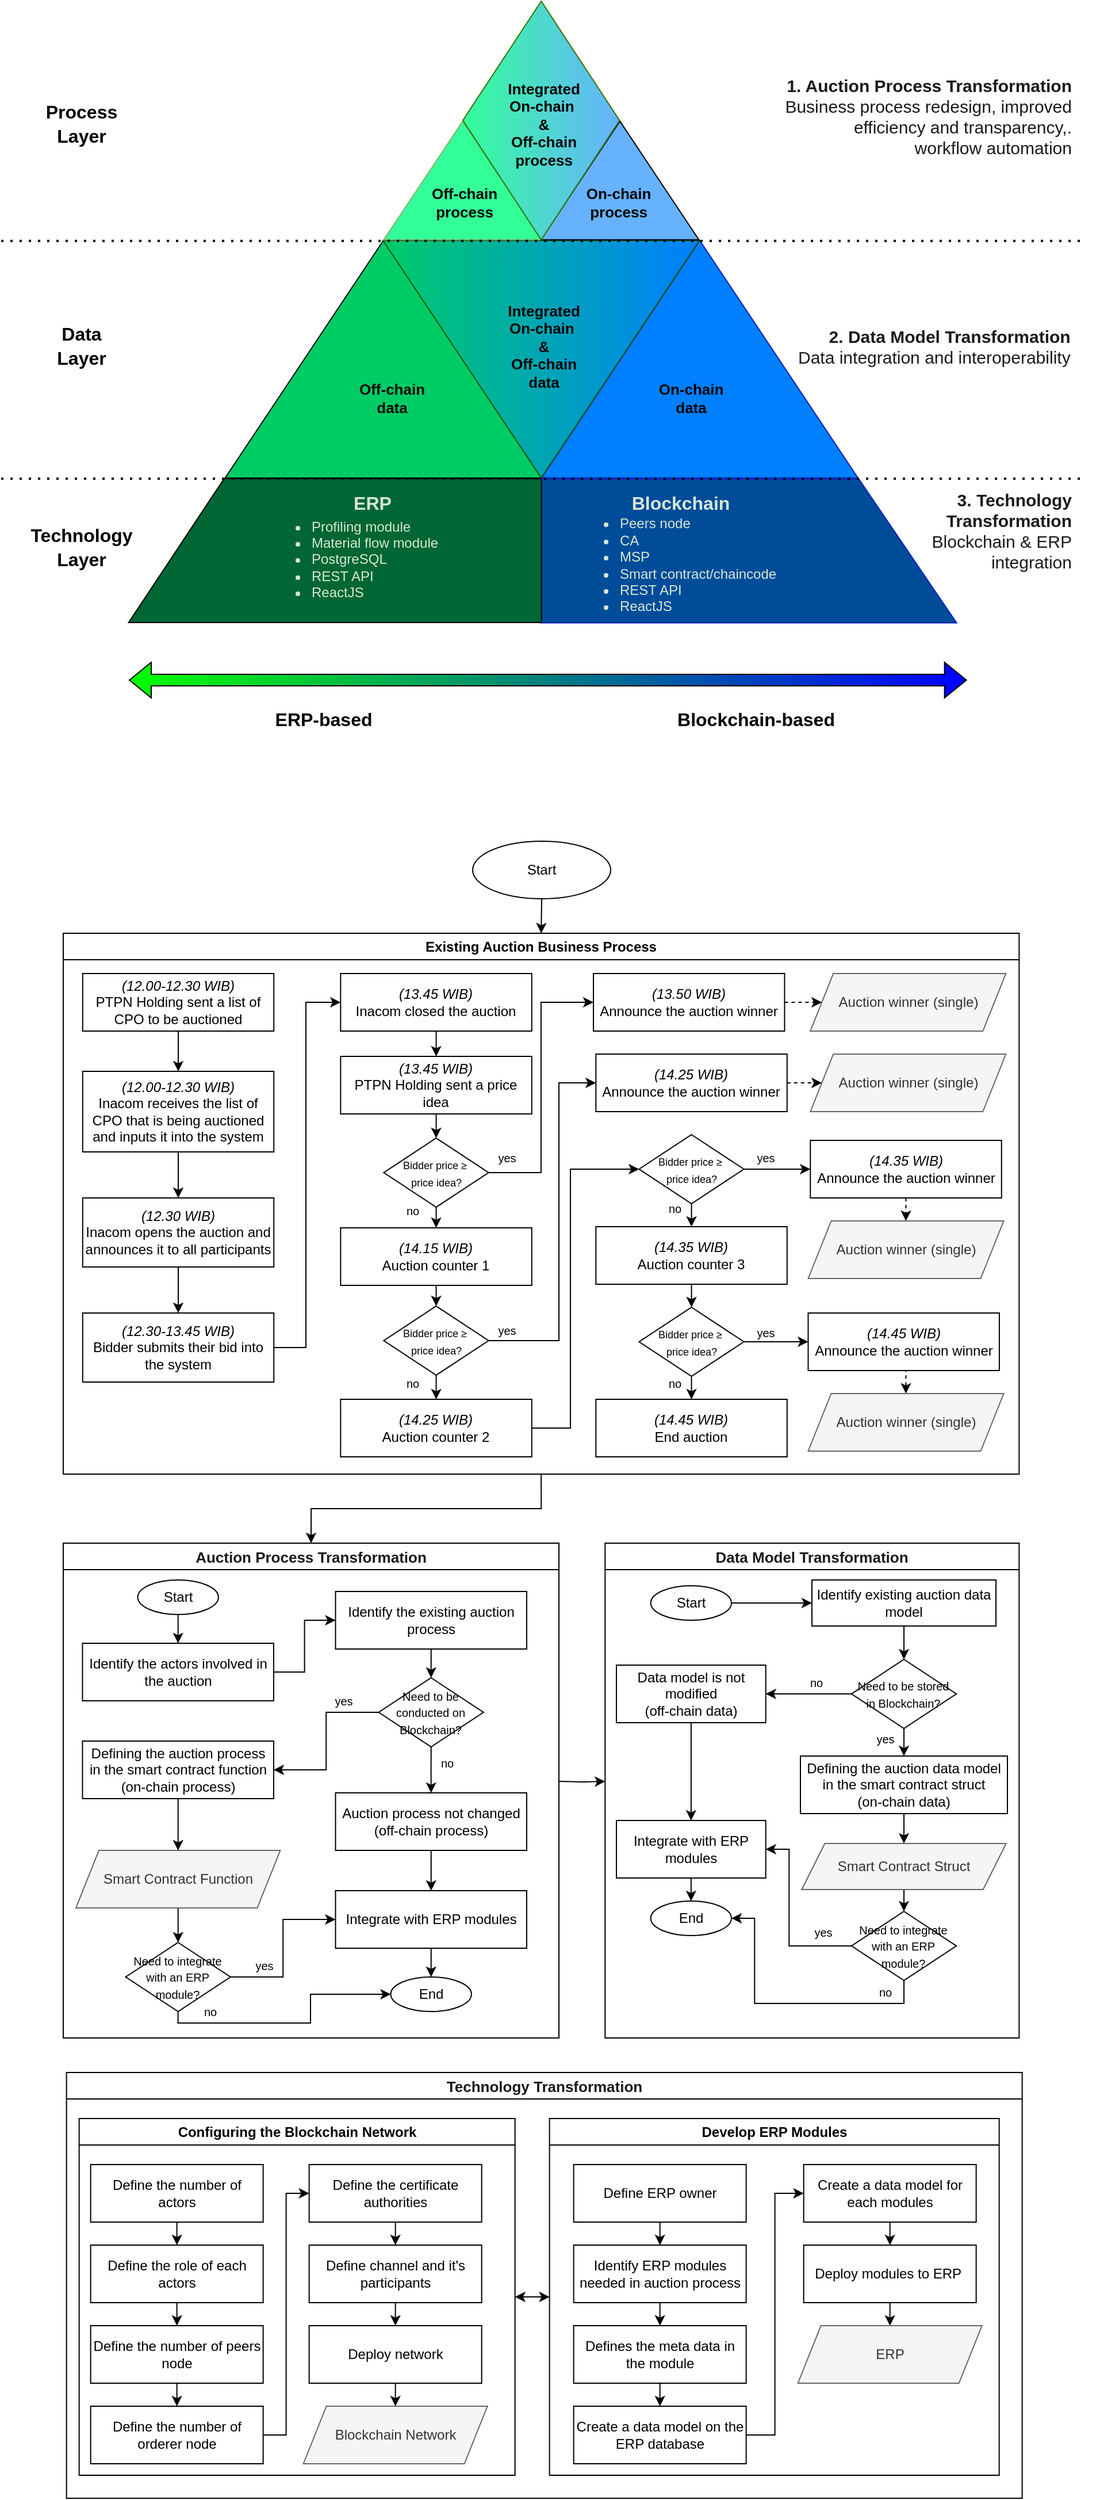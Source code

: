 <mxfile version="21.6.1" type="github">
  <diagram name="Page-1" id="T2A-GawpZ_qJLsvUHE60">
    <mxGraphModel dx="1955" dy="1756" grid="1" gridSize="10" guides="1" tooltips="1" connect="1" arrows="1" fold="1" page="1" pageScale="1" pageWidth="850" pageHeight="1100" math="0" shadow="0">
      <root>
        <mxCell id="0" />
        <mxCell id="1" parent="0" />
        <mxCell id="yezaKidyv2OO5n8ayiB5-212" style="edgeStyle=orthogonalEdgeStyle;rounded=0;orthogonalLoop=1;jettySize=auto;html=1;exitX=0.5;exitY=1;exitDx=0;exitDy=0;entryX=0.5;entryY=0;entryDx=0;entryDy=0;" parent="1" source="yezaKidyv2OO5n8ayiB5-98" target="yezaKidyv2OO5n8ayiB5-102" edge="1">
          <mxGeometry relative="1" as="geometry" />
        </mxCell>
        <mxCell id="yezaKidyv2OO5n8ayiB5-98" value="Existing Auction Business Process" style="swimlane;whiteSpace=wrap;html=1;" parent="1" vertex="1">
          <mxGeometry x="9" y="190" width="831.16" height="470" as="geometry">
            <mxRectangle x="50" y="200" width="230" height="30" as="alternateBounds" />
          </mxGeometry>
        </mxCell>
        <mxCell id="yezaKidyv2OO5n8ayiB5-44" value="&lt;i style=&quot;border-color: var(--border-color);&quot;&gt;(14.25 WIB)&lt;br&gt;&lt;/i&gt;Announce the auction winner" style="rounded=0;whiteSpace=wrap;html=1;labelBorderColor=none;" parent="yezaKidyv2OO5n8ayiB5-98" vertex="1">
          <mxGeometry x="463.16" y="105" width="166.22" height="50" as="geometry" />
        </mxCell>
        <mxCell id="yezaKidyv2OO5n8ayiB5-89" value="Auction winner (single)" style="shape=parallelogram;perimeter=parallelogramPerimeter;whiteSpace=wrap;html=1;fixedSize=1;fillColor=#f5f5f5;fontColor=#333333;strokeColor=#666666;" parent="yezaKidyv2OO5n8ayiB5-98" vertex="1">
          <mxGeometry x="649.63" y="105" width="170" height="50" as="geometry" />
        </mxCell>
        <mxCell id="yezaKidyv2OO5n8ayiB5-90" style="edgeStyle=orthogonalEdgeStyle;rounded=0;orthogonalLoop=1;jettySize=auto;html=1;exitX=1;exitY=0.5;exitDx=0;exitDy=0;entryX=0;entryY=0.5;entryDx=0;entryDy=0;dashed=1;" parent="yezaKidyv2OO5n8ayiB5-98" source="yezaKidyv2OO5n8ayiB5-44" target="yezaKidyv2OO5n8ayiB5-89" edge="1">
          <mxGeometry relative="1" as="geometry" />
        </mxCell>
        <mxCell id="yezaKidyv2OO5n8ayiB5-147" style="edgeStyle=orthogonalEdgeStyle;rounded=0;orthogonalLoop=1;jettySize=auto;html=1;exitX=1;exitY=0.5;exitDx=0;exitDy=0;entryX=0;entryY=0.5;entryDx=0;entryDy=0;dashed=1;" parent="yezaKidyv2OO5n8ayiB5-98" source="yezaKidyv2OO5n8ayiB5-41" target="yezaKidyv2OO5n8ayiB5-87" edge="1">
          <mxGeometry relative="1" as="geometry" />
        </mxCell>
        <mxCell id="yezaKidyv2OO5n8ayiB5-41" value="&lt;i style=&quot;border-color: var(--border-color);&quot;&gt;(13.50 WIB)&lt;br&gt;&lt;/i&gt;Announce the auction winner" style="rounded=0;whiteSpace=wrap;html=1;labelBorderColor=none;" parent="yezaKidyv2OO5n8ayiB5-98" vertex="1">
          <mxGeometry x="461.0" y="35" width="166.22" height="50" as="geometry" />
        </mxCell>
        <mxCell id="yezaKidyv2OO5n8ayiB5-87" value="Auction winner (single)" style="shape=parallelogram;perimeter=parallelogramPerimeter;whiteSpace=wrap;html=1;fixedSize=1;fillColor=#f5f5f5;fontColor=#333333;strokeColor=#666666;" parent="yezaKidyv2OO5n8ayiB5-98" vertex="1">
          <mxGeometry x="649.63" y="35" width="170" height="50" as="geometry" />
        </mxCell>
        <mxCell id="yezaKidyv2OO5n8ayiB5-5" value="&lt;i style=&quot;border-color: var(--border-color);&quot;&gt;(12.30-13.45 WIB)&lt;br&gt;&lt;/i&gt;Bidder submits their bid into the system" style="rounded=0;whiteSpace=wrap;html=1;labelBorderColor=none;" parent="yezaKidyv2OO5n8ayiB5-98" vertex="1">
          <mxGeometry x="16.89" y="330" width="166.22" height="60" as="geometry" />
        </mxCell>
        <mxCell id="yezaKidyv2OO5n8ayiB5-15" value="&lt;i style=&quot;border-color: var(--border-color);&quot;&gt;(12.30 WIB)&lt;br&gt;&lt;/i&gt;Inacom opens the auction and announces it to all participants" style="rounded=0;whiteSpace=wrap;html=1;labelBorderColor=none;" parent="yezaKidyv2OO5n8ayiB5-98" vertex="1">
          <mxGeometry x="16.89" y="230" width="166.22" height="60" as="geometry" />
        </mxCell>
        <mxCell id="yezaKidyv2OO5n8ayiB5-37" style="edgeStyle=orthogonalEdgeStyle;rounded=0;orthogonalLoop=1;jettySize=auto;html=1;exitX=0.5;exitY=1;exitDx=0;exitDy=0;entryX=0.5;entryY=0;entryDx=0;entryDy=0;" parent="yezaKidyv2OO5n8ayiB5-98" source="yezaKidyv2OO5n8ayiB5-15" target="yezaKidyv2OO5n8ayiB5-5" edge="1">
          <mxGeometry relative="1" as="geometry" />
        </mxCell>
        <mxCell id="yezaKidyv2OO5n8ayiB5-12" value="&lt;i&gt;(12.00-12.30 WIB)&lt;br&gt;&lt;/i&gt;Inacom receives the list of CPO that is being auctioned and inputs it into the system" style="rounded=0;whiteSpace=wrap;html=1;labelBorderColor=none;" parent="yezaKidyv2OO5n8ayiB5-98" vertex="1">
          <mxGeometry x="16.89" y="120" width="166.22" height="70" as="geometry" />
        </mxCell>
        <mxCell id="yezaKidyv2OO5n8ayiB5-16" style="edgeStyle=orthogonalEdgeStyle;rounded=0;orthogonalLoop=1;jettySize=auto;html=1;exitX=0.5;exitY=1;exitDx=0;exitDy=0;entryX=0.5;entryY=0;entryDx=0;entryDy=0;" parent="yezaKidyv2OO5n8ayiB5-98" source="yezaKidyv2OO5n8ayiB5-12" target="yezaKidyv2OO5n8ayiB5-15" edge="1">
          <mxGeometry relative="1" as="geometry" />
        </mxCell>
        <mxCell id="FigCAO-AqFFWCJ8DLBKD-8" value="yes" style="text;html=1;strokeColor=none;fillColor=none;align=center;verticalAlign=middle;whiteSpace=wrap;rounded=0;fontSize=10;" vertex="1" parent="yezaKidyv2OO5n8ayiB5-98">
          <mxGeometry x="356" y="180" width="60" height="30" as="geometry" />
        </mxCell>
        <mxCell id="FigCAO-AqFFWCJ8DLBKD-10" value="yes" style="text;html=1;strokeColor=none;fillColor=none;align=center;verticalAlign=middle;whiteSpace=wrap;rounded=0;fontSize=10;" vertex="1" parent="yezaKidyv2OO5n8ayiB5-98">
          <mxGeometry x="356" y="330" width="60" height="30" as="geometry" />
        </mxCell>
        <mxCell id="FigCAO-AqFFWCJ8DLBKD-11" value="no" style="text;html=1;strokeColor=none;fillColor=none;align=center;verticalAlign=middle;whiteSpace=wrap;rounded=0;fontSize=10;" vertex="1" parent="yezaKidyv2OO5n8ayiB5-98">
          <mxGeometry x="274.45" y="376" width="60" height="30" as="geometry" />
        </mxCell>
        <mxCell id="FigCAO-AqFFWCJ8DLBKD-12" value="yes" style="text;html=1;strokeColor=none;fillColor=none;align=center;verticalAlign=middle;whiteSpace=wrap;rounded=0;fontSize=10;" vertex="1" parent="yezaKidyv2OO5n8ayiB5-98">
          <mxGeometry x="581" y="180" width="60" height="30" as="geometry" />
        </mxCell>
        <mxCell id="FigCAO-AqFFWCJ8DLBKD-13" value="no" style="text;html=1;strokeColor=none;fillColor=none;align=center;verticalAlign=middle;whiteSpace=wrap;rounded=0;fontSize=10;" vertex="1" parent="yezaKidyv2OO5n8ayiB5-98">
          <mxGeometry x="502" y="224" width="60" height="30" as="geometry" />
        </mxCell>
        <mxCell id="FigCAO-AqFFWCJ8DLBKD-14" value="yes" style="text;html=1;strokeColor=none;fillColor=none;align=center;verticalAlign=middle;whiteSpace=wrap;rounded=0;fontSize=10;" vertex="1" parent="yezaKidyv2OO5n8ayiB5-98">
          <mxGeometry x="581" y="332" width="60" height="30" as="geometry" />
        </mxCell>
        <mxCell id="FigCAO-AqFFWCJ8DLBKD-15" value="no" style="text;html=1;strokeColor=none;fillColor=none;align=center;verticalAlign=middle;whiteSpace=wrap;rounded=0;fontSize=10;" vertex="1" parent="yezaKidyv2OO5n8ayiB5-98">
          <mxGeometry x="502" y="376" width="60" height="30" as="geometry" />
        </mxCell>
        <mxCell id="yezaKidyv2OO5n8ayiB5-96" style="edgeStyle=orthogonalEdgeStyle;rounded=0;orthogonalLoop=1;jettySize=auto;html=1;exitX=1;exitY=0.5;exitDx=0;exitDy=0;entryX=0;entryY=0.5;entryDx=0;entryDy=0;" parent="1" source="yezaKidyv2OO5n8ayiB5-5" target="yezaKidyv2OO5n8ayiB5-6" edge="1">
          <mxGeometry relative="1" as="geometry">
            <Array as="points">
              <mxPoint x="220" y="550" />
              <mxPoint x="220" y="250" />
            </Array>
          </mxGeometry>
        </mxCell>
        <mxCell id="yezaKidyv2OO5n8ayiB5-40" style="edgeStyle=orthogonalEdgeStyle;rounded=0;orthogonalLoop=1;jettySize=auto;html=1;exitX=0.5;exitY=1;exitDx=0;exitDy=0;entryX=0.5;entryY=0;entryDx=0;entryDy=0;" parent="1" source="yezaKidyv2OO5n8ayiB5-6" target="yezaKidyv2OO5n8ayiB5-39" edge="1">
          <mxGeometry relative="1" as="geometry" />
        </mxCell>
        <mxCell id="yezaKidyv2OO5n8ayiB5-6" value="&lt;i style=&quot;border-color: var(--border-color);&quot;&gt;(13.45 WIB)&lt;br&gt;&lt;/i&gt;Inacom closed the auction" style="rounded=0;whiteSpace=wrap;html=1;labelBorderColor=none;" parent="1" vertex="1">
          <mxGeometry x="250.16" y="225" width="166.22" height="50" as="geometry" />
        </mxCell>
        <mxCell id="yezaKidyv2OO5n8ayiB5-11" value="&lt;i&gt;(12.00-12.30 WIB)&lt;/i&gt;&lt;br&gt;PTPN Holding sent a list of CPO to be auctioned" style="rounded=0;whiteSpace=wrap;html=1;labelBorderColor=none;" parent="1" vertex="1">
          <mxGeometry x="25.89" y="225" width="166.22" height="50" as="geometry" />
        </mxCell>
        <mxCell id="yezaKidyv2OO5n8ayiB5-13" style="edgeStyle=orthogonalEdgeStyle;rounded=0;orthogonalLoop=1;jettySize=auto;html=1;exitX=0.5;exitY=1;exitDx=0;exitDy=0;" parent="1" source="yezaKidyv2OO5n8ayiB5-11" target="yezaKidyv2OO5n8ayiB5-12" edge="1">
          <mxGeometry relative="1" as="geometry" />
        </mxCell>
        <mxCell id="yezaKidyv2OO5n8ayiB5-169" style="edgeStyle=orthogonalEdgeStyle;rounded=0;orthogonalLoop=1;jettySize=auto;html=1;exitX=0.5;exitY=1;exitDx=0;exitDy=0;entryX=0.5;entryY=0;entryDx=0;entryDy=0;" parent="1" source="yezaKidyv2OO5n8ayiB5-18" target="yezaKidyv2OO5n8ayiB5-98" edge="1">
          <mxGeometry relative="1" as="geometry" />
        </mxCell>
        <mxCell id="yezaKidyv2OO5n8ayiB5-18" value="Start" style="ellipse;whiteSpace=wrap;html=1;" parent="1" vertex="1">
          <mxGeometry x="365.0" y="110" width="120" height="50" as="geometry" />
        </mxCell>
        <mxCell id="yezaKidyv2OO5n8ayiB5-53" style="edgeStyle=orthogonalEdgeStyle;rounded=0;orthogonalLoop=1;jettySize=auto;html=1;exitX=0.5;exitY=1;exitDx=0;exitDy=0;entryX=0.5;entryY=0;entryDx=0;entryDy=0;" parent="1" source="yezaKidyv2OO5n8ayiB5-38" target="yezaKidyv2OO5n8ayiB5-42" edge="1">
          <mxGeometry relative="1" as="geometry" />
        </mxCell>
        <mxCell id="yezaKidyv2OO5n8ayiB5-146" style="edgeStyle=orthogonalEdgeStyle;rounded=0;orthogonalLoop=1;jettySize=auto;html=1;exitX=1;exitY=0.5;exitDx=0;exitDy=0;entryX=0;entryY=0.5;entryDx=0;entryDy=0;" parent="1" source="yezaKidyv2OO5n8ayiB5-38" target="yezaKidyv2OO5n8ayiB5-41" edge="1">
          <mxGeometry relative="1" as="geometry" />
        </mxCell>
        <mxCell id="yezaKidyv2OO5n8ayiB5-38" value="&lt;font style=&quot;font-size: 9px;&quot;&gt;Bidder price&amp;nbsp;≥&amp;nbsp;&lt;br&gt;price idea?&lt;/font&gt;" style="rhombus;whiteSpace=wrap;html=1;" parent="1" vertex="1">
          <mxGeometry x="287.69" y="368" width="91.16" height="60" as="geometry" />
        </mxCell>
        <mxCell id="yezaKidyv2OO5n8ayiB5-52" style="edgeStyle=orthogonalEdgeStyle;rounded=0;orthogonalLoop=1;jettySize=auto;html=1;exitX=0.5;exitY=1;exitDx=0;exitDy=0;entryX=0.5;entryY=0;entryDx=0;entryDy=0;" parent="1" source="yezaKidyv2OO5n8ayiB5-39" target="yezaKidyv2OO5n8ayiB5-38" edge="1">
          <mxGeometry relative="1" as="geometry" />
        </mxCell>
        <mxCell id="yezaKidyv2OO5n8ayiB5-39" value="&lt;i style=&quot;border-color: var(--border-color);&quot;&gt;(13.45 WIB)&lt;br&gt;&lt;/i&gt;PTPN Holding sent a price idea" style="rounded=0;whiteSpace=wrap;html=1;labelBorderColor=none;" parent="1" vertex="1">
          <mxGeometry x="250.16" y="297" width="166.22" height="50" as="geometry" />
        </mxCell>
        <mxCell id="yezaKidyv2OO5n8ayiB5-78" style="edgeStyle=orthogonalEdgeStyle;rounded=0;orthogonalLoop=1;jettySize=auto;html=1;exitX=0.5;exitY=1;exitDx=0;exitDy=0;entryX=0.5;entryY=0;entryDx=0;entryDy=0;" parent="1" source="yezaKidyv2OO5n8ayiB5-42" target="yezaKidyv2OO5n8ayiB5-43" edge="1">
          <mxGeometry relative="1" as="geometry" />
        </mxCell>
        <mxCell id="yezaKidyv2OO5n8ayiB5-42" value="&lt;i style=&quot;border-color: var(--border-color);&quot;&gt;(14.15 WIB)&lt;br&gt;&lt;/i&gt;Auction counter 1" style="rounded=0;whiteSpace=wrap;html=1;labelBorderColor=none;" parent="1" vertex="1">
          <mxGeometry x="250.16" y="446" width="166.22" height="50" as="geometry" />
        </mxCell>
        <mxCell id="yezaKidyv2OO5n8ayiB5-79" style="edgeStyle=orthogonalEdgeStyle;rounded=0;orthogonalLoop=1;jettySize=auto;html=1;exitX=1;exitY=0.5;exitDx=0;exitDy=0;entryX=0;entryY=0.5;entryDx=0;entryDy=0;" parent="1" source="yezaKidyv2OO5n8ayiB5-43" target="yezaKidyv2OO5n8ayiB5-44" edge="1">
          <mxGeometry relative="1" as="geometry">
            <Array as="points">
              <mxPoint x="440" y="544" />
              <mxPoint x="440" y="320" />
            </Array>
          </mxGeometry>
        </mxCell>
        <mxCell id="yezaKidyv2OO5n8ayiB5-85" style="edgeStyle=orthogonalEdgeStyle;rounded=0;orthogonalLoop=1;jettySize=auto;html=1;exitX=0.5;exitY=1;exitDx=0;exitDy=0;entryX=0.5;entryY=0;entryDx=0;entryDy=0;" parent="1" source="yezaKidyv2OO5n8ayiB5-43" target="yezaKidyv2OO5n8ayiB5-45" edge="1">
          <mxGeometry relative="1" as="geometry" />
        </mxCell>
        <mxCell id="yezaKidyv2OO5n8ayiB5-43" value="&lt;font style=&quot;font-size: 9px;&quot;&gt;Bidder price&amp;nbsp;≥&amp;nbsp;&lt;br&gt;price idea?&lt;/font&gt;" style="rhombus;whiteSpace=wrap;html=1;" parent="1" vertex="1">
          <mxGeometry x="287.69" y="514" width="91.16" height="60" as="geometry" />
        </mxCell>
        <mxCell id="yezaKidyv2OO5n8ayiB5-80" style="edgeStyle=orthogonalEdgeStyle;rounded=0;orthogonalLoop=1;jettySize=auto;html=1;exitX=1;exitY=0.5;exitDx=0;exitDy=0;entryX=0;entryY=0.5;entryDx=0;entryDy=0;" parent="1" source="yezaKidyv2OO5n8ayiB5-45" target="yezaKidyv2OO5n8ayiB5-46" edge="1">
          <mxGeometry relative="1" as="geometry">
            <Array as="points">
              <mxPoint x="450" y="620" />
              <mxPoint x="450" y="395" />
            </Array>
          </mxGeometry>
        </mxCell>
        <mxCell id="yezaKidyv2OO5n8ayiB5-45" value="&lt;i style=&quot;border-color: var(--border-color);&quot;&gt;(14.25 WIB)&lt;br&gt;&lt;/i&gt;Auction counter 2" style="rounded=0;whiteSpace=wrap;html=1;labelBorderColor=none;" parent="1" vertex="1">
          <mxGeometry x="250.16" y="595" width="166.22" height="50" as="geometry" />
        </mxCell>
        <mxCell id="yezaKidyv2OO5n8ayiB5-81" style="edgeStyle=orthogonalEdgeStyle;rounded=0;orthogonalLoop=1;jettySize=auto;html=1;exitX=0.5;exitY=1;exitDx=0;exitDy=0;entryX=0.5;entryY=0;entryDx=0;entryDy=0;" parent="1" source="yezaKidyv2OO5n8ayiB5-46" target="yezaKidyv2OO5n8ayiB5-48" edge="1">
          <mxGeometry relative="1" as="geometry" />
        </mxCell>
        <mxCell id="yezaKidyv2OO5n8ayiB5-86" style="edgeStyle=orthogonalEdgeStyle;rounded=0;orthogonalLoop=1;jettySize=auto;html=1;exitX=1;exitY=0.5;exitDx=0;exitDy=0;entryX=0;entryY=0.5;entryDx=0;entryDy=0;" parent="1" source="yezaKidyv2OO5n8ayiB5-46" target="yezaKidyv2OO5n8ayiB5-47" edge="1">
          <mxGeometry relative="1" as="geometry" />
        </mxCell>
        <mxCell id="yezaKidyv2OO5n8ayiB5-46" value="&lt;font style=&quot;font-size: 9px;&quot;&gt;Bidder price&amp;nbsp;≥&amp;nbsp;&lt;br&gt;price idea?&lt;/font&gt;" style="rhombus;whiteSpace=wrap;html=1;" parent="1" vertex="1">
          <mxGeometry x="509.69" y="365" width="91.16" height="60" as="geometry" />
        </mxCell>
        <mxCell id="yezaKidyv2OO5n8ayiB5-94" style="edgeStyle=orthogonalEdgeStyle;rounded=0;orthogonalLoop=1;jettySize=auto;html=1;exitX=0.5;exitY=1;exitDx=0;exitDy=0;entryX=0.5;entryY=0;entryDx=0;entryDy=0;dashed=1;" parent="1" source="yezaKidyv2OO5n8ayiB5-47" target="yezaKidyv2OO5n8ayiB5-92" edge="1">
          <mxGeometry relative="1" as="geometry" />
        </mxCell>
        <mxCell id="yezaKidyv2OO5n8ayiB5-47" value="&lt;i style=&quot;border-color: var(--border-color);&quot;&gt;(14.35 WIB)&lt;br&gt;&lt;/i&gt;Announce the auction winner" style="rounded=0;whiteSpace=wrap;html=1;labelBorderColor=none;" parent="1" vertex="1">
          <mxGeometry x="658.63" y="370" width="166.22" height="50" as="geometry" />
        </mxCell>
        <mxCell id="yezaKidyv2OO5n8ayiB5-82" style="edgeStyle=orthogonalEdgeStyle;rounded=0;orthogonalLoop=1;jettySize=auto;html=1;exitX=0.5;exitY=1;exitDx=0;exitDy=0;entryX=0.5;entryY=0;entryDx=0;entryDy=0;" parent="1" source="yezaKidyv2OO5n8ayiB5-48" target="yezaKidyv2OO5n8ayiB5-49" edge="1">
          <mxGeometry relative="1" as="geometry" />
        </mxCell>
        <mxCell id="yezaKidyv2OO5n8ayiB5-48" value="&lt;i style=&quot;border-color: var(--border-color);&quot;&gt;(14.35 WIB)&lt;br&gt;&lt;/i&gt;Auction counter 3" style="rounded=0;whiteSpace=wrap;html=1;labelBorderColor=none;" parent="1" vertex="1">
          <mxGeometry x="472.16" y="445" width="166.22" height="50" as="geometry" />
        </mxCell>
        <mxCell id="yezaKidyv2OO5n8ayiB5-83" style="edgeStyle=orthogonalEdgeStyle;rounded=0;orthogonalLoop=1;jettySize=auto;html=1;exitX=0.5;exitY=1;exitDx=0;exitDy=0;entryX=0.5;entryY=0;entryDx=0;entryDy=0;" parent="1" source="yezaKidyv2OO5n8ayiB5-49" target="yezaKidyv2OO5n8ayiB5-51" edge="1">
          <mxGeometry relative="1" as="geometry" />
        </mxCell>
        <mxCell id="yezaKidyv2OO5n8ayiB5-97" style="edgeStyle=orthogonalEdgeStyle;rounded=0;orthogonalLoop=1;jettySize=auto;html=1;exitX=1;exitY=0.5;exitDx=0;exitDy=0;entryX=0;entryY=0.5;entryDx=0;entryDy=0;" parent="1" source="yezaKidyv2OO5n8ayiB5-49" target="yezaKidyv2OO5n8ayiB5-50" edge="1">
          <mxGeometry relative="1" as="geometry" />
        </mxCell>
        <mxCell id="yezaKidyv2OO5n8ayiB5-49" value="&lt;font style=&quot;font-size: 9px;&quot;&gt;Bidder price&amp;nbsp;≥&amp;nbsp;&lt;br&gt;price idea?&lt;/font&gt;" style="rhombus;whiteSpace=wrap;html=1;" parent="1" vertex="1">
          <mxGeometry x="509.69" y="515" width="91.16" height="60" as="geometry" />
        </mxCell>
        <mxCell id="yezaKidyv2OO5n8ayiB5-95" style="edgeStyle=orthogonalEdgeStyle;rounded=0;orthogonalLoop=1;jettySize=auto;html=1;exitX=0.5;exitY=1;exitDx=0;exitDy=0;entryX=0.5;entryY=0;entryDx=0;entryDy=0;dashed=1;" parent="1" source="yezaKidyv2OO5n8ayiB5-50" target="yezaKidyv2OO5n8ayiB5-93" edge="1">
          <mxGeometry relative="1" as="geometry" />
        </mxCell>
        <mxCell id="yezaKidyv2OO5n8ayiB5-50" value="&lt;i style=&quot;border-color: var(--border-color);&quot;&gt;(14.45 WIB)&lt;br&gt;&lt;/i&gt;Announce the auction winner" style="rounded=0;whiteSpace=wrap;html=1;labelBorderColor=none;" parent="1" vertex="1">
          <mxGeometry x="656.74" y="520" width="166.22" height="50" as="geometry" />
        </mxCell>
        <mxCell id="yezaKidyv2OO5n8ayiB5-51" value="&lt;i style=&quot;border-color: var(--border-color);&quot;&gt;(14.45 WIB)&lt;br&gt;&lt;/i&gt;End auction" style="rounded=0;whiteSpace=wrap;html=1;labelBorderColor=none;" parent="1" vertex="1">
          <mxGeometry x="472.16" y="595" width="166.22" height="50" as="geometry" />
        </mxCell>
        <mxCell id="yezaKidyv2OO5n8ayiB5-92" value="Auction winner (single)" style="shape=parallelogram;perimeter=parallelogramPerimeter;whiteSpace=wrap;html=1;fixedSize=1;fillColor=#f5f5f5;fontColor=#333333;strokeColor=#666666;" parent="1" vertex="1">
          <mxGeometry x="656.74" y="440" width="170" height="50" as="geometry" />
        </mxCell>
        <mxCell id="yezaKidyv2OO5n8ayiB5-93" value="Auction winner (single)" style="shape=parallelogram;perimeter=parallelogramPerimeter;whiteSpace=wrap;html=1;fixedSize=1;fillColor=#f5f5f5;fontColor=#333333;strokeColor=#666666;" parent="1" vertex="1">
          <mxGeometry x="656.74" y="590" width="170" height="50" as="geometry" />
        </mxCell>
        <mxCell id="yezaKidyv2OO5n8ayiB5-225" style="edgeStyle=orthogonalEdgeStyle;rounded=0;orthogonalLoop=1;jettySize=auto;html=1;exitX=1;exitY=0.5;exitDx=0;exitDy=0;entryX=0;entryY=0.5;entryDx=0;entryDy=0;" parent="1" edge="1">
          <mxGeometry relative="1" as="geometry">
            <mxPoint x="440" y="927" as="sourcePoint" />
            <mxPoint x="480.16" y="927" as="targetPoint" />
          </mxGeometry>
        </mxCell>
        <mxCell id="yezaKidyv2OO5n8ayiB5-102" value="&lt;b style=&quot;border-color: var(--border-color); color: rgb(26, 26, 26); text-align: right;&quot;&gt;&lt;font style=&quot;font-size: 13px;&quot;&gt;Auction Process Transformation&lt;/font&gt;&lt;/b&gt;" style="swimlane;whiteSpace=wrap;html=1;" parent="1" vertex="1">
          <mxGeometry x="9" y="720" width="431" height="430" as="geometry">
            <mxRectangle x="50" y="200" width="230" height="30" as="alternateBounds" />
          </mxGeometry>
        </mxCell>
        <mxCell id="yezaKidyv2OO5n8ayiB5-156" value="Defining the auction process in the smart contract function&lt;br&gt;(on-chain process)" style="rounded=0;whiteSpace=wrap;html=1;labelBorderColor=none;" parent="yezaKidyv2OO5n8ayiB5-102" vertex="1">
          <mxGeometry x="16.73" y="172" width="166.22" height="50" as="geometry" />
        </mxCell>
        <mxCell id="FigCAO-AqFFWCJ8DLBKD-21" style="edgeStyle=orthogonalEdgeStyle;rounded=0;orthogonalLoop=1;jettySize=auto;html=1;exitX=0.5;exitY=1;exitDx=0;exitDy=0;entryX=0.5;entryY=0;entryDx=0;entryDy=0;" edge="1" parent="yezaKidyv2OO5n8ayiB5-102" source="yezaKidyv2OO5n8ayiB5-158" target="FigCAO-AqFFWCJ8DLBKD-6">
          <mxGeometry relative="1" as="geometry" />
        </mxCell>
        <mxCell id="yezaKidyv2OO5n8ayiB5-158" value="&lt;div&gt;Smart Contract Function&lt;/div&gt;" style="shape=parallelogram;perimeter=parallelogramPerimeter;whiteSpace=wrap;html=1;fixedSize=1;fillColor=#f5f5f5;fontColor=#333333;strokeColor=#666666;" parent="yezaKidyv2OO5n8ayiB5-102" vertex="1">
          <mxGeometry x="11.0" y="267" width="177.69" height="50" as="geometry" />
        </mxCell>
        <mxCell id="yezaKidyv2OO5n8ayiB5-159" style="edgeStyle=orthogonalEdgeStyle;rounded=0;orthogonalLoop=1;jettySize=auto;html=1;exitX=0.5;exitY=1;exitDx=0;exitDy=0;entryX=0.5;entryY=0;entryDx=0;entryDy=0;" parent="yezaKidyv2OO5n8ayiB5-102" source="yezaKidyv2OO5n8ayiB5-156" target="yezaKidyv2OO5n8ayiB5-158" edge="1">
          <mxGeometry relative="1" as="geometry" />
        </mxCell>
        <mxCell id="FigCAO-AqFFWCJ8DLBKD-2" style="edgeStyle=orthogonalEdgeStyle;rounded=0;orthogonalLoop=1;jettySize=auto;html=1;exitX=1;exitY=0.5;exitDx=0;exitDy=0;entryX=0;entryY=0.5;entryDx=0;entryDy=0;" edge="1" parent="yezaKidyv2OO5n8ayiB5-102" source="yezaKidyv2OO5n8ayiB5-161" target="yezaKidyv2OO5n8ayiB5-162">
          <mxGeometry relative="1" as="geometry" />
        </mxCell>
        <mxCell id="yezaKidyv2OO5n8ayiB5-161" value="Identify the actors involved in the auction" style="rounded=0;whiteSpace=wrap;html=1;labelBorderColor=none;" parent="yezaKidyv2OO5n8ayiB5-102" vertex="1">
          <mxGeometry x="16.73" y="87" width="166.22" height="50" as="geometry" />
        </mxCell>
        <mxCell id="FigCAO-AqFFWCJ8DLBKD-3" style="edgeStyle=orthogonalEdgeStyle;rounded=0;orthogonalLoop=1;jettySize=auto;html=1;exitX=0.5;exitY=1;exitDx=0;exitDy=0;entryX=0.5;entryY=0;entryDx=0;entryDy=0;" edge="1" parent="yezaKidyv2OO5n8ayiB5-102" target="FigCAO-AqFFWCJ8DLBKD-1">
          <mxGeometry relative="1" as="geometry">
            <mxPoint x="319.85" y="87" as="sourcePoint" />
          </mxGeometry>
        </mxCell>
        <mxCell id="yezaKidyv2OO5n8ayiB5-162" value="Identify the existing auction process" style="rounded=0;whiteSpace=wrap;html=1;labelBorderColor=none;" parent="yezaKidyv2OO5n8ayiB5-102" vertex="1">
          <mxGeometry x="236.74" y="42" width="166.22" height="50" as="geometry" />
        </mxCell>
        <mxCell id="FigCAO-AqFFWCJ8DLBKD-4" style="edgeStyle=orthogonalEdgeStyle;rounded=0;orthogonalLoop=1;jettySize=auto;html=1;exitX=0;exitY=0.5;exitDx=0;exitDy=0;" edge="1" parent="yezaKidyv2OO5n8ayiB5-102" source="FigCAO-AqFFWCJ8DLBKD-1" target="yezaKidyv2OO5n8ayiB5-156">
          <mxGeometry relative="1" as="geometry" />
        </mxCell>
        <mxCell id="FigCAO-AqFFWCJ8DLBKD-7" style="edgeStyle=orthogonalEdgeStyle;rounded=0;orthogonalLoop=1;jettySize=auto;html=1;exitX=0.5;exitY=1;exitDx=0;exitDy=0;entryX=0.5;entryY=0;entryDx=0;entryDy=0;" edge="1" parent="yezaKidyv2OO5n8ayiB5-102" source="FigCAO-AqFFWCJ8DLBKD-1" target="FigCAO-AqFFWCJ8DLBKD-5">
          <mxGeometry relative="1" as="geometry" />
        </mxCell>
        <mxCell id="FigCAO-AqFFWCJ8DLBKD-1" value="&lt;font size=&quot;1&quot;&gt;Need to be conducted on Blockchain?&lt;/font&gt;" style="rhombus;whiteSpace=wrap;html=1;" vertex="1" parent="yezaKidyv2OO5n8ayiB5-102">
          <mxGeometry x="274.27" y="117" width="91.16" height="60" as="geometry" />
        </mxCell>
        <mxCell id="FigCAO-AqFFWCJ8DLBKD-23" style="edgeStyle=orthogonalEdgeStyle;rounded=0;orthogonalLoop=1;jettySize=auto;html=1;exitX=0.5;exitY=1;exitDx=0;exitDy=0;entryX=0.5;entryY=0;entryDx=0;entryDy=0;" edge="1" parent="yezaKidyv2OO5n8ayiB5-102" source="FigCAO-AqFFWCJ8DLBKD-5" target="FigCAO-AqFFWCJ8DLBKD-18">
          <mxGeometry relative="1" as="geometry" />
        </mxCell>
        <mxCell id="FigCAO-AqFFWCJ8DLBKD-5" value="Auction process not changed&lt;br&gt;(off-chain process)" style="rounded=0;whiteSpace=wrap;html=1;labelBorderColor=none;" vertex="1" parent="yezaKidyv2OO5n8ayiB5-102">
          <mxGeometry x="236.74" y="217" width="166.22" height="50" as="geometry" />
        </mxCell>
        <mxCell id="FigCAO-AqFFWCJ8DLBKD-25" style="edgeStyle=orthogonalEdgeStyle;rounded=0;orthogonalLoop=1;jettySize=auto;html=1;exitX=1;exitY=0.5;exitDx=0;exitDy=0;entryX=0;entryY=0.5;entryDx=0;entryDy=0;" edge="1" parent="yezaKidyv2OO5n8ayiB5-102" source="FigCAO-AqFFWCJ8DLBKD-6" target="FigCAO-AqFFWCJ8DLBKD-18">
          <mxGeometry relative="1" as="geometry" />
        </mxCell>
        <mxCell id="FigCAO-AqFFWCJ8DLBKD-27" style="edgeStyle=orthogonalEdgeStyle;rounded=0;orthogonalLoop=1;jettySize=auto;html=1;exitX=0.5;exitY=1;exitDx=0;exitDy=0;entryX=0;entryY=0.5;entryDx=0;entryDy=0;" edge="1" parent="yezaKidyv2OO5n8ayiB5-102" source="FigCAO-AqFFWCJ8DLBKD-6" target="FigCAO-AqFFWCJ8DLBKD-22">
          <mxGeometry relative="1" as="geometry">
            <Array as="points">
              <mxPoint x="100" y="417" />
              <mxPoint x="215" y="417" />
              <mxPoint x="215" y="392" />
            </Array>
          </mxGeometry>
        </mxCell>
        <mxCell id="FigCAO-AqFFWCJ8DLBKD-6" value="&lt;font size=&quot;1&quot;&gt;Need to integrate with an ERP module?&lt;/font&gt;" style="rhombus;whiteSpace=wrap;html=1;" vertex="1" parent="yezaKidyv2OO5n8ayiB5-102">
          <mxGeometry x="54.26" y="347" width="91.16" height="60" as="geometry" />
        </mxCell>
        <mxCell id="FigCAO-AqFFWCJ8DLBKD-16" value="yes" style="text;html=1;strokeColor=none;fillColor=none;align=center;verticalAlign=middle;whiteSpace=wrap;rounded=0;fontSize=10;" vertex="1" parent="yezaKidyv2OO5n8ayiB5-102">
          <mxGeometry x="214.27" y="122" width="60" height="30" as="geometry" />
        </mxCell>
        <mxCell id="FigCAO-AqFFWCJ8DLBKD-17" value="no" style="text;html=1;strokeColor=none;fillColor=none;align=center;verticalAlign=middle;whiteSpace=wrap;rounded=0;fontSize=10;" vertex="1" parent="yezaKidyv2OO5n8ayiB5-102">
          <mxGeometry x="304.43" y="176" width="60" height="30" as="geometry" />
        </mxCell>
        <mxCell id="FigCAO-AqFFWCJ8DLBKD-24" style="edgeStyle=orthogonalEdgeStyle;rounded=0;orthogonalLoop=1;jettySize=auto;html=1;exitX=0.5;exitY=1;exitDx=0;exitDy=0;entryX=0.5;entryY=0;entryDx=0;entryDy=0;" edge="1" parent="yezaKidyv2OO5n8ayiB5-102" source="FigCAO-AqFFWCJ8DLBKD-18" target="FigCAO-AqFFWCJ8DLBKD-22">
          <mxGeometry relative="1" as="geometry" />
        </mxCell>
        <mxCell id="FigCAO-AqFFWCJ8DLBKD-18" value="Integrate with ERP modules" style="rounded=0;whiteSpace=wrap;html=1;labelBorderColor=none;" vertex="1" parent="yezaKidyv2OO5n8ayiB5-102">
          <mxGeometry x="236.74" y="302" width="166.22" height="50" as="geometry" />
        </mxCell>
        <mxCell id="FigCAO-AqFFWCJ8DLBKD-20" style="edgeStyle=orthogonalEdgeStyle;rounded=0;orthogonalLoop=1;jettySize=auto;html=1;exitX=0.5;exitY=1;exitDx=0;exitDy=0;entryX=0.5;entryY=0;entryDx=0;entryDy=0;" edge="1" parent="yezaKidyv2OO5n8ayiB5-102" source="FigCAO-AqFFWCJ8DLBKD-19" target="yezaKidyv2OO5n8ayiB5-161">
          <mxGeometry relative="1" as="geometry" />
        </mxCell>
        <mxCell id="FigCAO-AqFFWCJ8DLBKD-19" value="Start" style="ellipse;whiteSpace=wrap;html=1;" vertex="1" parent="yezaKidyv2OO5n8ayiB5-102">
          <mxGeometry x="64.76" y="32" width="70.16" height="30" as="geometry" />
        </mxCell>
        <mxCell id="FigCAO-AqFFWCJ8DLBKD-22" value="End" style="ellipse;whiteSpace=wrap;html=1;" vertex="1" parent="yezaKidyv2OO5n8ayiB5-102">
          <mxGeometry x="284.77" y="377" width="70.16" height="30" as="geometry" />
        </mxCell>
        <mxCell id="FigCAO-AqFFWCJ8DLBKD-26" value="yes" style="text;html=1;strokeColor=none;fillColor=none;align=center;verticalAlign=middle;whiteSpace=wrap;rounded=0;fontSize=10;" vertex="1" parent="yezaKidyv2OO5n8ayiB5-102">
          <mxGeometry x="145.42" y="352" width="60" height="30" as="geometry" />
        </mxCell>
        <mxCell id="FigCAO-AqFFWCJ8DLBKD-29" value="no" style="text;html=1;strokeColor=none;fillColor=none;align=center;verticalAlign=middle;whiteSpace=wrap;rounded=0;fontSize=10;" vertex="1" parent="yezaKidyv2OO5n8ayiB5-102">
          <mxGeometry x="97.92" y="392" width="60" height="30" as="geometry" />
        </mxCell>
        <mxCell id="yezaKidyv2OO5n8ayiB5-183" value="&lt;b style=&quot;border-color: var(--border-color); color: rgb(26, 26, 26); text-align: right;&quot;&gt;&lt;font style=&quot;font-size: 13px;&quot;&gt;Data Model Transformation&lt;/font&gt;&lt;/b&gt;" style="swimlane;whiteSpace=wrap;html=1;" parent="1" vertex="1">
          <mxGeometry x="480.16" y="720" width="360.0" height="430" as="geometry" />
        </mxCell>
        <mxCell id="FigCAO-AqFFWCJ8DLBKD-39" style="edgeStyle=orthogonalEdgeStyle;rounded=0;orthogonalLoop=1;jettySize=auto;html=1;exitX=0.5;exitY=1;exitDx=0;exitDy=0;entryX=0.5;entryY=0;entryDx=0;entryDy=0;" edge="1" parent="yezaKidyv2OO5n8ayiB5-183" source="yezaKidyv2OO5n8ayiB5-185" target="FigCAO-AqFFWCJ8DLBKD-32">
          <mxGeometry relative="1" as="geometry" />
        </mxCell>
        <mxCell id="yezaKidyv2OO5n8ayiB5-185" value="Identify existing auction data model" style="rounded=0;whiteSpace=wrap;html=1;labelBorderColor=none;" parent="yezaKidyv2OO5n8ayiB5-183" vertex="1">
          <mxGeometry x="179.84" y="32" width="160" height="40" as="geometry" />
        </mxCell>
        <mxCell id="FigCAO-AqFFWCJ8DLBKD-51" style="edgeStyle=orthogonalEdgeStyle;rounded=0;orthogonalLoop=1;jettySize=auto;html=1;exitX=1;exitY=0.5;exitDx=0;exitDy=0;entryX=0;entryY=0.5;entryDx=0;entryDy=0;" edge="1" parent="yezaKidyv2OO5n8ayiB5-183" source="FigCAO-AqFFWCJ8DLBKD-31" target="yezaKidyv2OO5n8ayiB5-185">
          <mxGeometry relative="1" as="geometry" />
        </mxCell>
        <mxCell id="FigCAO-AqFFWCJ8DLBKD-31" value="Start" style="ellipse;whiteSpace=wrap;html=1;" vertex="1" parent="yezaKidyv2OO5n8ayiB5-183">
          <mxGeometry x="39.68" y="37" width="70.16" height="30" as="geometry" />
        </mxCell>
        <mxCell id="FigCAO-AqFFWCJ8DLBKD-40" style="edgeStyle=orthogonalEdgeStyle;rounded=0;orthogonalLoop=1;jettySize=auto;html=1;exitX=0.5;exitY=1;exitDx=0;exitDy=0;entryX=0.5;entryY=0;entryDx=0;entryDy=0;" edge="1" parent="yezaKidyv2OO5n8ayiB5-183" source="FigCAO-AqFFWCJ8DLBKD-32" target="FigCAO-AqFFWCJ8DLBKD-36">
          <mxGeometry relative="1" as="geometry" />
        </mxCell>
        <mxCell id="FigCAO-AqFFWCJ8DLBKD-52" style="edgeStyle=orthogonalEdgeStyle;rounded=0;orthogonalLoop=1;jettySize=auto;html=1;exitX=0;exitY=0.5;exitDx=0;exitDy=0;entryX=1;entryY=0.5;entryDx=0;entryDy=0;" edge="1" parent="yezaKidyv2OO5n8ayiB5-183" source="FigCAO-AqFFWCJ8DLBKD-32" target="FigCAO-AqFFWCJ8DLBKD-44">
          <mxGeometry relative="1" as="geometry" />
        </mxCell>
        <mxCell id="FigCAO-AqFFWCJ8DLBKD-32" value="&lt;font size=&quot;1&quot;&gt;Need to be stored in Blockchain?&lt;/font&gt;" style="rhombus;whiteSpace=wrap;html=1;" vertex="1" parent="yezaKidyv2OO5n8ayiB5-183">
          <mxGeometry x="214.26" y="101" width="91.16" height="60" as="geometry" />
        </mxCell>
        <mxCell id="FigCAO-AqFFWCJ8DLBKD-49" style="edgeStyle=orthogonalEdgeStyle;rounded=0;orthogonalLoop=1;jettySize=auto;html=1;exitX=0.5;exitY=1;exitDx=0;exitDy=0;entryX=0.5;entryY=0;entryDx=0;entryDy=0;" edge="1" parent="yezaKidyv2OO5n8ayiB5-183" source="FigCAO-AqFFWCJ8DLBKD-36" target="FigCAO-AqFFWCJ8DLBKD-37">
          <mxGeometry relative="1" as="geometry" />
        </mxCell>
        <mxCell id="FigCAO-AqFFWCJ8DLBKD-36" value="Defining the auction data model in the smart contract struct&lt;br&gt;(on-chain data)" style="rounded=0;whiteSpace=wrap;html=1;labelBorderColor=none;" vertex="1" parent="yezaKidyv2OO5n8ayiB5-183">
          <mxGeometry x="169.84" y="185" width="180" height="50" as="geometry" />
        </mxCell>
        <mxCell id="FigCAO-AqFFWCJ8DLBKD-50" style="edgeStyle=orthogonalEdgeStyle;rounded=0;orthogonalLoop=1;jettySize=auto;html=1;exitX=0.5;exitY=1;exitDx=0;exitDy=0;entryX=0.5;entryY=0;entryDx=0;entryDy=0;" edge="1" parent="yezaKidyv2OO5n8ayiB5-183" source="FigCAO-AqFFWCJ8DLBKD-37" target="FigCAO-AqFFWCJ8DLBKD-43">
          <mxGeometry relative="1" as="geometry" />
        </mxCell>
        <mxCell id="FigCAO-AqFFWCJ8DLBKD-37" value="&lt;div&gt;Smart Contract Struct&lt;/div&gt;" style="shape=parallelogram;perimeter=parallelogramPerimeter;whiteSpace=wrap;html=1;fixedSize=1;fillColor=#f5f5f5;fontColor=#333333;strokeColor=#666666;" vertex="1" parent="yezaKidyv2OO5n8ayiB5-183">
          <mxGeometry x="171" y="261" width="177.69" height="40" as="geometry" />
        </mxCell>
        <mxCell id="FigCAO-AqFFWCJ8DLBKD-53" style="edgeStyle=orthogonalEdgeStyle;rounded=0;orthogonalLoop=1;jettySize=auto;html=1;exitX=0;exitY=0.5;exitDx=0;exitDy=0;entryX=1;entryY=0.5;entryDx=0;entryDy=0;" edge="1" parent="yezaKidyv2OO5n8ayiB5-183" source="FigCAO-AqFFWCJ8DLBKD-43" target="FigCAO-AqFFWCJ8DLBKD-45">
          <mxGeometry relative="1" as="geometry">
            <Array as="points">
              <mxPoint x="160" y="350" />
              <mxPoint x="160" y="266" />
            </Array>
          </mxGeometry>
        </mxCell>
        <mxCell id="FigCAO-AqFFWCJ8DLBKD-54" style="edgeStyle=orthogonalEdgeStyle;rounded=0;orthogonalLoop=1;jettySize=auto;html=1;exitX=0.5;exitY=1;exitDx=0;exitDy=0;entryX=1;entryY=0.5;entryDx=0;entryDy=0;" edge="1" parent="yezaKidyv2OO5n8ayiB5-183" source="FigCAO-AqFFWCJ8DLBKD-43" target="FigCAO-AqFFWCJ8DLBKD-48">
          <mxGeometry relative="1" as="geometry">
            <Array as="points">
              <mxPoint x="260" y="400" />
              <mxPoint x="130" y="400" />
              <mxPoint x="130" y="326" />
            </Array>
          </mxGeometry>
        </mxCell>
        <mxCell id="FigCAO-AqFFWCJ8DLBKD-43" value="&lt;font size=&quot;1&quot;&gt;Need to integrate with an ERP module?&lt;/font&gt;" style="rhombus;whiteSpace=wrap;html=1;" vertex="1" parent="yezaKidyv2OO5n8ayiB5-183">
          <mxGeometry x="214.26" y="320" width="91.16" height="60" as="geometry" />
        </mxCell>
        <mxCell id="FigCAO-AqFFWCJ8DLBKD-44" value="Data model is not modified&lt;br&gt;(off-chain data)" style="rounded=0;whiteSpace=wrap;html=1;labelBorderColor=none;" vertex="1" parent="yezaKidyv2OO5n8ayiB5-183">
          <mxGeometry x="9.84" y="106" width="129.84" height="50" as="geometry" />
        </mxCell>
        <mxCell id="FigCAO-AqFFWCJ8DLBKD-55" style="edgeStyle=orthogonalEdgeStyle;rounded=0;orthogonalLoop=1;jettySize=auto;html=1;exitX=0.5;exitY=1;exitDx=0;exitDy=0;entryX=0.5;entryY=0;entryDx=0;entryDy=0;" edge="1" parent="yezaKidyv2OO5n8ayiB5-183" source="FigCAO-AqFFWCJ8DLBKD-45" target="FigCAO-AqFFWCJ8DLBKD-48">
          <mxGeometry relative="1" as="geometry" />
        </mxCell>
        <mxCell id="FigCAO-AqFFWCJ8DLBKD-45" value="Integrate with ERP modules" style="rounded=0;whiteSpace=wrap;html=1;labelBorderColor=none;" vertex="1" parent="yezaKidyv2OO5n8ayiB5-183">
          <mxGeometry x="9.84" y="241" width="129.84" height="50" as="geometry" />
        </mxCell>
        <mxCell id="FigCAO-AqFFWCJ8DLBKD-47" style="edgeStyle=orthogonalEdgeStyle;rounded=0;orthogonalLoop=1;jettySize=auto;html=1;exitX=0.5;exitY=1;exitDx=0;exitDy=0;entryX=0.5;entryY=0;entryDx=0;entryDy=0;" edge="1" parent="yezaKidyv2OO5n8ayiB5-183" source="FigCAO-AqFFWCJ8DLBKD-44" target="FigCAO-AqFFWCJ8DLBKD-45">
          <mxGeometry relative="1" as="geometry" />
        </mxCell>
        <mxCell id="FigCAO-AqFFWCJ8DLBKD-48" value="End" style="ellipse;whiteSpace=wrap;html=1;" vertex="1" parent="yezaKidyv2OO5n8ayiB5-183">
          <mxGeometry x="39.68" y="311" width="70.16" height="30" as="geometry" />
        </mxCell>
        <mxCell id="FigCAO-AqFFWCJ8DLBKD-56" value="no" style="text;html=1;strokeColor=none;fillColor=none;align=center;verticalAlign=middle;whiteSpace=wrap;rounded=0;fontSize=10;" vertex="1" parent="yezaKidyv2OO5n8ayiB5-183">
          <mxGeometry x="154.26" y="106" width="60" height="30" as="geometry" />
        </mxCell>
        <mxCell id="FigCAO-AqFFWCJ8DLBKD-57" value="yes" style="text;html=1;strokeColor=none;fillColor=none;align=center;verticalAlign=middle;whiteSpace=wrap;rounded=0;fontSize=10;" vertex="1" parent="yezaKidyv2OO5n8ayiB5-183">
          <mxGeometry x="214.26" y="155" width="60" height="30" as="geometry" />
        </mxCell>
        <mxCell id="FigCAO-AqFFWCJ8DLBKD-58" value="yes" style="text;html=1;strokeColor=none;fillColor=none;align=center;verticalAlign=middle;whiteSpace=wrap;rounded=0;fontSize=10;" vertex="1" parent="yezaKidyv2OO5n8ayiB5-183">
          <mxGeometry x="159.84" y="323" width="60" height="30" as="geometry" />
        </mxCell>
        <mxCell id="FigCAO-AqFFWCJ8DLBKD-59" value="no" style="text;html=1;strokeColor=none;fillColor=none;align=center;verticalAlign=middle;whiteSpace=wrap;rounded=0;fontSize=10;" vertex="1" parent="yezaKidyv2OO5n8ayiB5-183">
          <mxGeometry x="214.26" y="375" width="60" height="30" as="geometry" />
        </mxCell>
        <mxCell id="yezaKidyv2OO5n8ayiB5-214" value="&lt;b style=&quot;border-color: var(--border-color); color: rgb(26, 26, 26); text-align: right;&quot;&gt;&lt;font style=&quot;font-size: 13px;&quot;&gt;Technology Transformation&lt;/font&gt;&lt;/b&gt;" style="swimlane;whiteSpace=wrap;html=1;" parent="1" vertex="1">
          <mxGeometry x="11.82" y="1180" width="831" height="370" as="geometry" />
        </mxCell>
        <mxCell id="yezaKidyv2OO5n8ayiB5-252" style="edgeStyle=orthogonalEdgeStyle;rounded=0;orthogonalLoop=1;jettySize=auto;html=1;exitX=1;exitY=0.5;exitDx=0;exitDy=0;entryX=0;entryY=0.5;entryDx=0;entryDy=0;startArrow=classic;startFill=1;" parent="yezaKidyv2OO5n8ayiB5-214" source="yezaKidyv2OO5n8ayiB5-223" target="yezaKidyv2OO5n8ayiB5-224" edge="1">
          <mxGeometry relative="1" as="geometry" />
        </mxCell>
        <mxCell id="yezaKidyv2OO5n8ayiB5-223" value="Configuring the Blockchain Network" style="swimlane;whiteSpace=wrap;html=1;" parent="yezaKidyv2OO5n8ayiB5-214" vertex="1">
          <mxGeometry x="11" y="40" width="379" height="310" as="geometry" />
        </mxCell>
        <mxCell id="yezaKidyv2OO5n8ayiB5-237" style="edgeStyle=orthogonalEdgeStyle;rounded=0;orthogonalLoop=1;jettySize=auto;html=1;exitX=0.5;exitY=1;exitDx=0;exitDy=0;entryX=0.5;entryY=0;entryDx=0;entryDy=0;" parent="yezaKidyv2OO5n8ayiB5-223" source="yezaKidyv2OO5n8ayiB5-228" target="yezaKidyv2OO5n8ayiB5-230" edge="1">
          <mxGeometry relative="1" as="geometry" />
        </mxCell>
        <mxCell id="yezaKidyv2OO5n8ayiB5-228" value="Define the number of actors" style="rounded=0;whiteSpace=wrap;html=1;labelBorderColor=none;" parent="yezaKidyv2OO5n8ayiB5-223" vertex="1">
          <mxGeometry x="10" y="40" width="150" height="50" as="geometry" />
        </mxCell>
        <mxCell id="yezaKidyv2OO5n8ayiB5-238" style="edgeStyle=orthogonalEdgeStyle;rounded=0;orthogonalLoop=1;jettySize=auto;html=1;exitX=0.5;exitY=1;exitDx=0;exitDy=0;entryX=0.5;entryY=0;entryDx=0;entryDy=0;" parent="yezaKidyv2OO5n8ayiB5-223" source="yezaKidyv2OO5n8ayiB5-230" target="yezaKidyv2OO5n8ayiB5-231" edge="1">
          <mxGeometry relative="1" as="geometry" />
        </mxCell>
        <mxCell id="yezaKidyv2OO5n8ayiB5-230" value="Define the role of each actors" style="rounded=0;whiteSpace=wrap;html=1;labelBorderColor=none;" parent="yezaKidyv2OO5n8ayiB5-223" vertex="1">
          <mxGeometry x="10" y="110" width="150" height="50" as="geometry" />
        </mxCell>
        <mxCell id="yezaKidyv2OO5n8ayiB5-239" style="edgeStyle=orthogonalEdgeStyle;rounded=0;orthogonalLoop=1;jettySize=auto;html=1;exitX=0.5;exitY=1;exitDx=0;exitDy=0;entryX=0.5;entryY=0;entryDx=0;entryDy=0;" parent="yezaKidyv2OO5n8ayiB5-223" source="yezaKidyv2OO5n8ayiB5-231" target="yezaKidyv2OO5n8ayiB5-232" edge="1">
          <mxGeometry relative="1" as="geometry" />
        </mxCell>
        <mxCell id="yezaKidyv2OO5n8ayiB5-231" value="Define the number of peers node" style="rounded=0;whiteSpace=wrap;html=1;labelBorderColor=none;" parent="yezaKidyv2OO5n8ayiB5-223" vertex="1">
          <mxGeometry x="10" y="180" width="150" height="50" as="geometry" />
        </mxCell>
        <mxCell id="yezaKidyv2OO5n8ayiB5-240" style="edgeStyle=orthogonalEdgeStyle;rounded=0;orthogonalLoop=1;jettySize=auto;html=1;exitX=1;exitY=0.5;exitDx=0;exitDy=0;entryX=0;entryY=0.5;entryDx=0;entryDy=0;" parent="yezaKidyv2OO5n8ayiB5-223" source="yezaKidyv2OO5n8ayiB5-232" target="yezaKidyv2OO5n8ayiB5-233" edge="1">
          <mxGeometry relative="1" as="geometry" />
        </mxCell>
        <mxCell id="yezaKidyv2OO5n8ayiB5-232" value="Define the number of orderer node" style="rounded=0;whiteSpace=wrap;html=1;labelBorderColor=none;" parent="yezaKidyv2OO5n8ayiB5-223" vertex="1">
          <mxGeometry x="10" y="250" width="150" height="50" as="geometry" />
        </mxCell>
        <mxCell id="yezaKidyv2OO5n8ayiB5-244" style="edgeStyle=orthogonalEdgeStyle;rounded=0;orthogonalLoop=1;jettySize=auto;html=1;exitX=0.5;exitY=1;exitDx=0;exitDy=0;entryX=0.5;entryY=0;entryDx=0;entryDy=0;" parent="yezaKidyv2OO5n8ayiB5-223" source="yezaKidyv2OO5n8ayiB5-233" target="yezaKidyv2OO5n8ayiB5-234" edge="1">
          <mxGeometry relative="1" as="geometry" />
        </mxCell>
        <mxCell id="yezaKidyv2OO5n8ayiB5-233" value="Define the certificate authorities" style="rounded=0;whiteSpace=wrap;html=1;labelBorderColor=none;" parent="yezaKidyv2OO5n8ayiB5-223" vertex="1">
          <mxGeometry x="200" y="40" width="150" height="50" as="geometry" />
        </mxCell>
        <mxCell id="yezaKidyv2OO5n8ayiB5-242" style="edgeStyle=orthogonalEdgeStyle;rounded=0;orthogonalLoop=1;jettySize=auto;html=1;exitX=0.5;exitY=1;exitDx=0;exitDy=0;entryX=0.5;entryY=0;entryDx=0;entryDy=0;" parent="yezaKidyv2OO5n8ayiB5-223" source="yezaKidyv2OO5n8ayiB5-234" target="yezaKidyv2OO5n8ayiB5-235" edge="1">
          <mxGeometry relative="1" as="geometry" />
        </mxCell>
        <mxCell id="yezaKidyv2OO5n8ayiB5-234" value="Define channel and it&#39;s participants" style="rounded=0;whiteSpace=wrap;html=1;labelBorderColor=none;" parent="yezaKidyv2OO5n8ayiB5-223" vertex="1">
          <mxGeometry x="200" y="110" width="150" height="50" as="geometry" />
        </mxCell>
        <mxCell id="yezaKidyv2OO5n8ayiB5-243" style="edgeStyle=orthogonalEdgeStyle;rounded=0;orthogonalLoop=1;jettySize=auto;html=1;exitX=0.5;exitY=1;exitDx=0;exitDy=0;entryX=0.5;entryY=0;entryDx=0;entryDy=0;" parent="yezaKidyv2OO5n8ayiB5-223" source="yezaKidyv2OO5n8ayiB5-235" target="yezaKidyv2OO5n8ayiB5-236" edge="1">
          <mxGeometry relative="1" as="geometry" />
        </mxCell>
        <mxCell id="yezaKidyv2OO5n8ayiB5-235" value="Deploy network" style="rounded=0;whiteSpace=wrap;html=1;labelBorderColor=none;" parent="yezaKidyv2OO5n8ayiB5-223" vertex="1">
          <mxGeometry x="200" y="180" width="150" height="50" as="geometry" />
        </mxCell>
        <mxCell id="yezaKidyv2OO5n8ayiB5-236" value="Blockchain Network" style="shape=parallelogram;perimeter=parallelogramPerimeter;whiteSpace=wrap;html=1;fixedSize=1;fillColor=#f5f5f5;fontColor=#333333;strokeColor=#666666;" parent="yezaKidyv2OO5n8ayiB5-223" vertex="1">
          <mxGeometry x="195.0" y="250" width="160" height="50" as="geometry" />
        </mxCell>
        <mxCell id="yezaKidyv2OO5n8ayiB5-224" value="Develop ERP Modules" style="swimlane;whiteSpace=wrap;html=1;" parent="yezaKidyv2OO5n8ayiB5-214" vertex="1">
          <mxGeometry x="420" y="40" width="391" height="310" as="geometry" />
        </mxCell>
        <mxCell id="yezaKidyv2OO5n8ayiB5-257" style="edgeStyle=orthogonalEdgeStyle;rounded=0;orthogonalLoop=1;jettySize=auto;html=1;exitX=0.5;exitY=1;exitDx=0;exitDy=0;entryX=0.5;entryY=0;entryDx=0;entryDy=0;" parent="yezaKidyv2OO5n8ayiB5-224" source="yezaKidyv2OO5n8ayiB5-245" target="yezaKidyv2OO5n8ayiB5-246" edge="1">
          <mxGeometry relative="1" as="geometry" />
        </mxCell>
        <mxCell id="yezaKidyv2OO5n8ayiB5-245" value="Define ERP owner" style="rounded=0;whiteSpace=wrap;html=1;labelBorderColor=none;" parent="yezaKidyv2OO5n8ayiB5-224" vertex="1">
          <mxGeometry x="21" y="40" width="150" height="50" as="geometry" />
        </mxCell>
        <mxCell id="yezaKidyv2OO5n8ayiB5-258" style="edgeStyle=orthogonalEdgeStyle;rounded=0;orthogonalLoop=1;jettySize=auto;html=1;exitX=0.5;exitY=1;exitDx=0;exitDy=0;entryX=0.5;entryY=0;entryDx=0;entryDy=0;" parent="yezaKidyv2OO5n8ayiB5-224" source="yezaKidyv2OO5n8ayiB5-246" target="yezaKidyv2OO5n8ayiB5-247" edge="1">
          <mxGeometry relative="1" as="geometry" />
        </mxCell>
        <mxCell id="yezaKidyv2OO5n8ayiB5-246" value="Identify ERP modules needed in auction process" style="rounded=0;whiteSpace=wrap;html=1;labelBorderColor=none;" parent="yezaKidyv2OO5n8ayiB5-224" vertex="1">
          <mxGeometry x="21" y="110" width="150" height="50" as="geometry" />
        </mxCell>
        <mxCell id="yezaKidyv2OO5n8ayiB5-259" style="edgeStyle=orthogonalEdgeStyle;rounded=0;orthogonalLoop=1;jettySize=auto;html=1;exitX=0.5;exitY=1;exitDx=0;exitDy=0;entryX=0.5;entryY=0;entryDx=0;entryDy=0;" parent="yezaKidyv2OO5n8ayiB5-224" source="yezaKidyv2OO5n8ayiB5-247" target="yezaKidyv2OO5n8ayiB5-248" edge="1">
          <mxGeometry relative="1" as="geometry" />
        </mxCell>
        <mxCell id="yezaKidyv2OO5n8ayiB5-247" value="Defines the meta data in the module" style="rounded=0;whiteSpace=wrap;html=1;labelBorderColor=none;" parent="yezaKidyv2OO5n8ayiB5-224" vertex="1">
          <mxGeometry x="21" y="180" width="150" height="50" as="geometry" />
        </mxCell>
        <mxCell id="yezaKidyv2OO5n8ayiB5-260" style="edgeStyle=orthogonalEdgeStyle;rounded=0;orthogonalLoop=1;jettySize=auto;html=1;exitX=1;exitY=0.5;exitDx=0;exitDy=0;entryX=0;entryY=0.5;entryDx=0;entryDy=0;" parent="yezaKidyv2OO5n8ayiB5-224" source="yezaKidyv2OO5n8ayiB5-248" target="yezaKidyv2OO5n8ayiB5-249" edge="1">
          <mxGeometry relative="1" as="geometry" />
        </mxCell>
        <mxCell id="yezaKidyv2OO5n8ayiB5-248" value="Create a data model on the ERP database" style="rounded=0;whiteSpace=wrap;html=1;labelBorderColor=none;" parent="yezaKidyv2OO5n8ayiB5-224" vertex="1">
          <mxGeometry x="21" y="250" width="150" height="50" as="geometry" />
        </mxCell>
        <mxCell id="yezaKidyv2OO5n8ayiB5-261" style="edgeStyle=orthogonalEdgeStyle;rounded=0;orthogonalLoop=1;jettySize=auto;html=1;exitX=0.5;exitY=1;exitDx=0;exitDy=0;entryX=0.5;entryY=0;entryDx=0;entryDy=0;" parent="yezaKidyv2OO5n8ayiB5-224" source="yezaKidyv2OO5n8ayiB5-249" target="yezaKidyv2OO5n8ayiB5-250" edge="1">
          <mxGeometry relative="1" as="geometry" />
        </mxCell>
        <mxCell id="yezaKidyv2OO5n8ayiB5-249" value="Create a data model for each modules" style="rounded=0;whiteSpace=wrap;html=1;labelBorderColor=none;" parent="yezaKidyv2OO5n8ayiB5-224" vertex="1">
          <mxGeometry x="221" y="40" width="150" height="50" as="geometry" />
        </mxCell>
        <mxCell id="yezaKidyv2OO5n8ayiB5-262" style="edgeStyle=orthogonalEdgeStyle;rounded=0;orthogonalLoop=1;jettySize=auto;html=1;exitX=0.5;exitY=1;exitDx=0;exitDy=0;entryX=0.5;entryY=0;entryDx=0;entryDy=0;" parent="yezaKidyv2OO5n8ayiB5-224" source="yezaKidyv2OO5n8ayiB5-250" target="yezaKidyv2OO5n8ayiB5-255" edge="1">
          <mxGeometry relative="1" as="geometry" />
        </mxCell>
        <mxCell id="yezaKidyv2OO5n8ayiB5-250" value="Deploy modules to ERP&amp;nbsp;" style="rounded=0;whiteSpace=wrap;html=1;labelBorderColor=none;" parent="yezaKidyv2OO5n8ayiB5-224" vertex="1">
          <mxGeometry x="221" y="110" width="150" height="50" as="geometry" />
        </mxCell>
        <mxCell id="yezaKidyv2OO5n8ayiB5-255" value="ERP" style="shape=parallelogram;perimeter=parallelogramPerimeter;whiteSpace=wrap;html=1;fixedSize=1;fillColor=#f5f5f5;fontColor=#333333;strokeColor=#666666;" parent="yezaKidyv2OO5n8ayiB5-224" vertex="1">
          <mxGeometry x="216" y="180" width="160" height="50" as="geometry" />
        </mxCell>
        <mxCell id="iU5nzJZfHMQESBjlXghP-52" value="" style="group" parent="1" vertex="1" connectable="0">
          <mxGeometry x="66" y="-620" width="839.65" height="658.63" as="geometry" />
        </mxCell>
        <mxCell id="iU5nzJZfHMQESBjlXghP-32" value="" style="triangle;whiteSpace=wrap;html=1;rotation=-90;fillColor=#00CC66;" parent="iU5nzJZfHMQESBjlXghP-52" vertex="1">
          <mxGeometry x="118.179" y="173.58" width="206.345" height="275.127" as="geometry" />
        </mxCell>
        <mxCell id="iU5nzJZfHMQESBjlXghP-33" value="" style="triangle;whiteSpace=wrap;html=1;rotation=-90;fillColor=#007FFF;fontColor=#ffffff;strokeColor=#001DBC;" parent="iU5nzJZfHMQESBjlXghP-52" vertex="1">
          <mxGeometry x="393.306" y="173.58" width="206.345" height="275.127" as="geometry" />
        </mxCell>
        <mxCell id="iU5nzJZfHMQESBjlXghP-34" value="" style="triangle;whiteSpace=wrap;html=1;rotation=-90;flipV=0;flipH=1;fillColor=#00CC66;fontColor=#ffffff;strokeColor=#005700;gradientColor=#007FFF;gradientDirection=south;" parent="iU5nzJZfHMQESBjlXghP-52" vertex="1">
          <mxGeometry x="255.43" y="173.58" width="206.345" height="275.127" as="geometry" />
        </mxCell>
        <mxCell id="iU5nzJZfHMQESBjlXghP-35" value="" style="triangle;whiteSpace=wrap;html=1;rotation=-90;fillColor=#33FF99;strokeColor=#82b366;" parent="iU5nzJZfHMQESBjlXghP-52" vertex="1">
          <mxGeometry x="238.847" y="87.115" width="103.06" height="137.414" as="geometry" />
        </mxCell>
        <mxCell id="iU5nzJZfHMQESBjlXghP-40" value="" style="triangle;whiteSpace=wrap;html=1;rotation=-90;fillColor=#66B2FF;" parent="iU5nzJZfHMQESBjlXghP-52" vertex="1">
          <mxGeometry x="375.485" y="87.115" width="103.06" height="137.414" as="geometry" />
        </mxCell>
        <mxCell id="iU5nzJZfHMQESBjlXghP-41" value="" style="rhombus;whiteSpace=wrap;html=1;fillColor=#33FF99;fontColor=#ffffff;strokeColor=#2D7600;gradientColor=#66B2FF;gradientDirection=east;" parent="iU5nzJZfHMQESBjlXghP-52" vertex="1">
          <mxGeometry x="290.446" width="136.313" height="207.346" as="geometry" />
        </mxCell>
        <mxCell id="iU5nzJZfHMQESBjlXghP-50" value="" style="shape=manualInput;whiteSpace=wrap;html=1;rotation=90;size=85;fillColor=#004C99;fontColor=#ffffff;strokeColor=#001DBC;" parent="iU5nzJZfHMQESBjlXghP-52" vertex="1">
          <mxGeometry x="476.39" y="296.89" width="125.06" height="361.74" as="geometry" />
        </mxCell>
        <mxCell id="iU5nzJZfHMQESBjlXghP-51" value="" style="shape=manualInput;whiteSpace=wrap;html=1;rotation=90;size=83;flipV=1;fillColor=#006633;" parent="iU5nzJZfHMQESBjlXghP-52" vertex="1">
          <mxGeometry x="116.79" y="298.01" width="125.06" height="359" as="geometry" />
        </mxCell>
        <mxCell id="iU5nzJZfHMQESBjlXghP-53" value="" style="shape=flexArrow;endArrow=classic;startArrow=classic;html=1;rounded=0;fillColor=#00FF00;gradientColor=#0000FF;gradientDirection=east;" parent="iU5nzJZfHMQESBjlXghP-52" edge="1">
          <mxGeometry width="100" height="100" relative="1" as="geometry">
            <mxPoint y="590" as="sourcePoint" />
            <mxPoint x="728.8" y="590" as="targetPoint" />
          </mxGeometry>
        </mxCell>
        <mxCell id="iU5nzJZfHMQESBjlXghP-18" value="&lt;b style=&quot;font-size: 13px;&quot;&gt;Off-chain&lt;br&gt;data&lt;/b&gt;" style="text;html=1;strokeColor=none;fillColor=none;align=center;verticalAlign=middle;whiteSpace=wrap;rounded=0;fontSize=13;" parent="iU5nzJZfHMQESBjlXghP-52" vertex="1">
          <mxGeometry x="184.0" y="330" width="90" height="30" as="geometry" />
        </mxCell>
        <mxCell id="iU5nzJZfHMQESBjlXghP-16" value="&lt;b style=&quot;font-size: 13px;&quot;&gt;On-chain&lt;br&gt;data&lt;/b&gt;" style="text;html=1;strokeColor=none;fillColor=none;align=center;verticalAlign=middle;whiteSpace=wrap;rounded=0;fontSize=13;" parent="iU5nzJZfHMQESBjlXghP-52" vertex="1">
          <mxGeometry x="444.0" y="330" width="90" height="30" as="geometry" />
        </mxCell>
        <mxCell id="iU5nzJZfHMQESBjlXghP-15" value="&lt;b style=&quot;font-size: 13px;&quot;&gt;Off-chain&lt;br&gt;process&lt;/b&gt;" style="text;html=1;strokeColor=none;fillColor=none;align=center;verticalAlign=middle;whiteSpace=wrap;rounded=0;fontSize=13;" parent="iU5nzJZfHMQESBjlXghP-52" vertex="1">
          <mxGeometry x="247.0" y="160" width="90" height="30" as="geometry" />
        </mxCell>
        <mxCell id="iU5nzJZfHMQESBjlXghP-14" value="&lt;b style=&quot;font-size: 13px;&quot;&gt;On-chain&lt;br&gt;process&lt;/b&gt;" style="text;html=1;strokeColor=none;fillColor=none;align=center;verticalAlign=middle;whiteSpace=wrap;rounded=0;fontSize=13;" parent="iU5nzJZfHMQESBjlXghP-52" vertex="1">
          <mxGeometry x="380.62" y="160" width="90" height="30" as="geometry" />
        </mxCell>
        <mxCell id="iU5nzJZfHMQESBjlXghP-57" value="" style="endArrow=none;dashed=1;html=1;dashPattern=1 3;strokeWidth=2;rounded=0;" parent="iU5nzJZfHMQESBjlXghP-52" edge="1">
          <mxGeometry width="50" height="50" relative="1" as="geometry">
            <mxPoint x="-111" y="208.35" as="sourcePoint" />
            <mxPoint x="829" y="208.35" as="targetPoint" />
          </mxGeometry>
        </mxCell>
        <mxCell id="iU5nzJZfHMQESBjlXghP-58" value="" style="endArrow=none;dashed=1;html=1;dashPattern=1 3;strokeWidth=2;rounded=0;" parent="iU5nzJZfHMQESBjlXghP-52" edge="1">
          <mxGeometry width="50" height="50" relative="1" as="geometry">
            <mxPoint x="-111" y="415" as="sourcePoint" />
            <mxPoint x="829" y="415" as="targetPoint" />
          </mxGeometry>
        </mxCell>
        <mxCell id="iU5nzJZfHMQESBjlXghP-60" value="&lt;b style=&quot;font-size: 16px;&quot;&gt;Blockchain-based&lt;br&gt;&lt;/b&gt;" style="text;html=1;strokeColor=none;fillColor=none;align=center;verticalAlign=middle;whiteSpace=wrap;rounded=0;fontSize=17;" parent="iU5nzJZfHMQESBjlXghP-52" vertex="1">
          <mxGeometry x="476.39" y="610" width="138.54" height="30" as="geometry" />
        </mxCell>
        <mxCell id="iU5nzJZfHMQESBjlXghP-61" value="&lt;b style=&quot;font-size: 16px;&quot;&gt;ERP-based&lt;br&gt;&lt;/b&gt;" style="text;html=1;strokeColor=none;fillColor=none;align=center;verticalAlign=middle;whiteSpace=wrap;rounded=0;fontSize=17;" parent="iU5nzJZfHMQESBjlXghP-52" vertex="1">
          <mxGeometry x="100.31" y="610" width="138.54" height="30" as="geometry" />
        </mxCell>
        <mxCell id="iU5nzJZfHMQESBjlXghP-62" value="&lt;div style=&quot;&quot;&gt;&lt;div style=&quot;text-align: right; font-size: 15px;&quot;&gt;&lt;b style=&quot;font-size: 15px;&quot;&gt;1. Auction Process Transformation&lt;/b&gt;&lt;/div&gt;&lt;div style=&quot;text-align: right;&quot;&gt;Business process redesign,&amp;nbsp;improved efficiency and transparency,.&lt;/div&gt;&lt;div style=&quot;text-align: right;&quot;&gt;workflow automation&lt;/div&gt;&lt;/div&gt;" style="text;html=1;strokeColor=none;fillColor=none;align=left;verticalAlign=middle;whiteSpace=wrap;rounded=0;fontSize=15;fontColor=#1A1A1A;" parent="iU5nzJZfHMQESBjlXghP-52" vertex="1">
          <mxGeometry x="550" y="60" width="270" height="80" as="geometry" />
        </mxCell>
        <mxCell id="iU5nzJZfHMQESBjlXghP-63" value="&lt;div style=&quot;&quot;&gt;&lt;div style=&quot;text-align: right; font-size: 15px;&quot;&gt;&lt;b style=&quot;font-size: 15px;&quot;&gt;2. Data Model Transformation&lt;/b&gt;&lt;/div&gt;&lt;div style=&quot;text-align: right;&quot;&gt;Data&amp;nbsp;integration and interoperability&lt;br&gt;&lt;/div&gt;&lt;/div&gt;" style="text;html=1;strokeColor=none;fillColor=none;align=left;verticalAlign=middle;whiteSpace=wrap;rounded=0;fontSize=15;fontColor=#1A1A1A;" parent="iU5nzJZfHMQESBjlXghP-52" vertex="1">
          <mxGeometry x="580" y="260" width="240" height="80" as="geometry" />
        </mxCell>
        <mxCell id="iU5nzJZfHMQESBjlXghP-64" value="&lt;div style=&quot;&quot;&gt;&lt;div style=&quot;text-align: right; font-size: 15px;&quot;&gt;&lt;b style=&quot;font-size: 15px;&quot;&gt;3. Technology Transformation&lt;/b&gt;&lt;/div&gt;&lt;div style=&quot;text-align: right;&quot;&gt;Blockchain &amp;amp; ERP integration&lt;br&gt;&lt;/div&gt;&lt;/div&gt;" style="text;html=1;strokeColor=none;fillColor=none;align=left;verticalAlign=middle;whiteSpace=wrap;rounded=0;fontSize=15;fontColor=#1A1A1A;" parent="iU5nzJZfHMQESBjlXghP-52" vertex="1">
          <mxGeometry x="630" y="420" width="190" height="80" as="geometry" />
        </mxCell>
        <mxCell id="iU5nzJZfHMQESBjlXghP-10" value="&lt;b style=&quot;font-size: 13px;&quot;&gt;Integrated On-chain&amp;nbsp; &amp;amp; &lt;br&gt;Off-chain process&lt;/b&gt;" style="text;html=1;strokeColor=none;fillColor=none;align=center;verticalAlign=middle;whiteSpace=wrap;rounded=0;fontSize=13;" parent="1" vertex="1">
          <mxGeometry x="397.32" y="-528" width="60" height="30" as="geometry" />
        </mxCell>
        <mxCell id="iU5nzJZfHMQESBjlXghP-19" value="&lt;b style=&quot;font-size: 13px;&quot;&gt;Integrated On-chain&amp;nbsp; &amp;amp; &lt;br&gt;Off-chain data&lt;/b&gt;" style="text;html=1;strokeColor=none;fillColor=none;align=center;verticalAlign=middle;whiteSpace=wrap;rounded=0;fontSize=13;" parent="1" vertex="1">
          <mxGeometry x="397.32" y="-335" width="60" height="30" as="geometry" />
        </mxCell>
        <mxCell id="iU5nzJZfHMQESBjlXghP-22" value="&lt;b style=&quot;font-size: 16px;&quot;&gt;Blockchain&lt;br&gt;&lt;/b&gt;" style="text;html=1;strokeColor=none;fillColor=none;align=center;verticalAlign=middle;whiteSpace=wrap;rounded=0;fontSize=17;fontColor=#D5E8D4;" parent="1" vertex="1">
          <mxGeometry x="481.34" y="-198" width="130" height="30" as="geometry" />
        </mxCell>
        <mxCell id="iU5nzJZfHMQESBjlXghP-23" value="&lt;div style=&quot;font-size: 12px;&quot;&gt;&lt;ul style=&quot;font-size: 12px;&quot;&gt;&lt;li style=&quot;font-size: 12px;&quot;&gt;&lt;span style=&quot;background-color: initial; font-size: 12px;&quot;&gt;Peers node&lt;/span&gt;&lt;/li&gt;&lt;li style=&quot;font-size: 12px;&quot;&gt;&lt;span style=&quot;background-color: initial; font-size: 12px;&quot;&gt;CA&lt;/span&gt;&lt;/li&gt;&lt;li style=&quot;font-size: 12px;&quot;&gt;&lt;span style=&quot;background-color: initial; font-size: 12px;&quot;&gt;MSP&lt;/span&gt;&lt;/li&gt;&lt;li style=&quot;font-size: 12px;&quot;&gt;&lt;span style=&quot;background-color: initial; font-size: 12px;&quot;&gt;Smart contract/chaincode&lt;/span&gt;&lt;/li&gt;&lt;li style=&quot;font-size: 12px;&quot;&gt;&lt;span style=&quot;background-color: initial; font-size: 12px;&quot;&gt;REST API&lt;/span&gt;&lt;/li&gt;&lt;li style=&quot;font-size: 12px;&quot;&gt;&lt;span style=&quot;background-color: initial; font-size: 12px;&quot;&gt;ReactJS&lt;/span&gt;&lt;/li&gt;&lt;/ul&gt;&lt;/div&gt;" style="text;html=1;strokeColor=none;fillColor=none;align=left;verticalAlign=middle;whiteSpace=wrap;rounded=0;fontSize=12;fontColor=#D5E8D4;" parent="1" vertex="1">
          <mxGeometry x="451.07" y="-170" width="240" height="80" as="geometry" />
        </mxCell>
        <mxCell id="iU5nzJZfHMQESBjlXghP-24" value="&lt;b style=&quot;font-size: 16px;&quot;&gt;ERP&lt;br&gt;&lt;/b&gt;" style="text;html=1;strokeColor=none;fillColor=none;align=center;verticalAlign=middle;whiteSpace=wrap;rounded=0;fontSize=17;fontColor=#D5E8D4;" parent="1" vertex="1">
          <mxGeometry x="213.45" y="-198" width="130" height="30" as="geometry" />
        </mxCell>
        <mxCell id="iU5nzJZfHMQESBjlXghP-25" value="&lt;div style=&quot;font-size: 12px;&quot;&gt;&lt;ul style=&quot;font-size: 12px;&quot;&gt;&lt;li style=&quot;font-size: 12px;&quot;&gt;Profiling module&lt;/li&gt;&lt;li style=&quot;font-size: 12px;&quot;&gt;Material flow module&lt;/li&gt;&lt;li style=&quot;font-size: 12px;&quot;&gt;PostgreSQL&lt;/li&gt;&lt;li style=&quot;font-size: 12px;&quot;&gt;REST API&lt;/li&gt;&lt;li style=&quot;font-size: 12px;&quot;&gt;ReactJS&lt;/li&gt;&lt;/ul&gt;&lt;/div&gt;" style="text;html=1;strokeColor=none;fillColor=none;align=left;verticalAlign=middle;whiteSpace=wrap;rounded=0;fontSize=12;fontColor=#D5E8D4;" parent="1" vertex="1">
          <mxGeometry x="183.18" y="-170" width="240" height="70" as="geometry" />
        </mxCell>
        <mxCell id="iU5nzJZfHMQESBjlXghP-54" value="&lt;b style=&quot;font-size: 16px;&quot;&gt;Technology Layer&lt;br&gt;&lt;/b&gt;" style="text;html=1;strokeColor=none;fillColor=none;align=center;verticalAlign=middle;whiteSpace=wrap;rounded=0;fontSize=17;" parent="1" vertex="1">
          <mxGeometry x="-40.0" y="-160" width="130" height="30" as="geometry" />
        </mxCell>
        <mxCell id="iU5nzJZfHMQESBjlXghP-55" value="&lt;b style=&quot;font-size: 16px;&quot;&gt;Data&lt;br&gt;Layer&lt;br&gt;&lt;/b&gt;" style="text;html=1;strokeColor=none;fillColor=none;align=center;verticalAlign=middle;whiteSpace=wrap;rounded=0;fontSize=17;" parent="1" vertex="1">
          <mxGeometry x="-40.0" y="-335" width="130" height="30" as="geometry" />
        </mxCell>
        <mxCell id="iU5nzJZfHMQESBjlXghP-56" value="&lt;b style=&quot;font-size: 16px;&quot;&gt;Process&lt;br&gt;Layer&lt;br&gt;&lt;/b&gt;" style="text;html=1;strokeColor=none;fillColor=none;align=center;verticalAlign=middle;whiteSpace=wrap;rounded=0;fontSize=17;" parent="1" vertex="1">
          <mxGeometry x="-40.0" y="-528" width="130" height="30" as="geometry" />
        </mxCell>
        <mxCell id="FigCAO-AqFFWCJ8DLBKD-9" value="no" style="text;html=1;strokeColor=none;fillColor=none;align=center;verticalAlign=middle;whiteSpace=wrap;rounded=0;fontSize=10;" vertex="1" parent="1">
          <mxGeometry x="283.45" y="416" width="60" height="30" as="geometry" />
        </mxCell>
      </root>
    </mxGraphModel>
  </diagram>
</mxfile>
